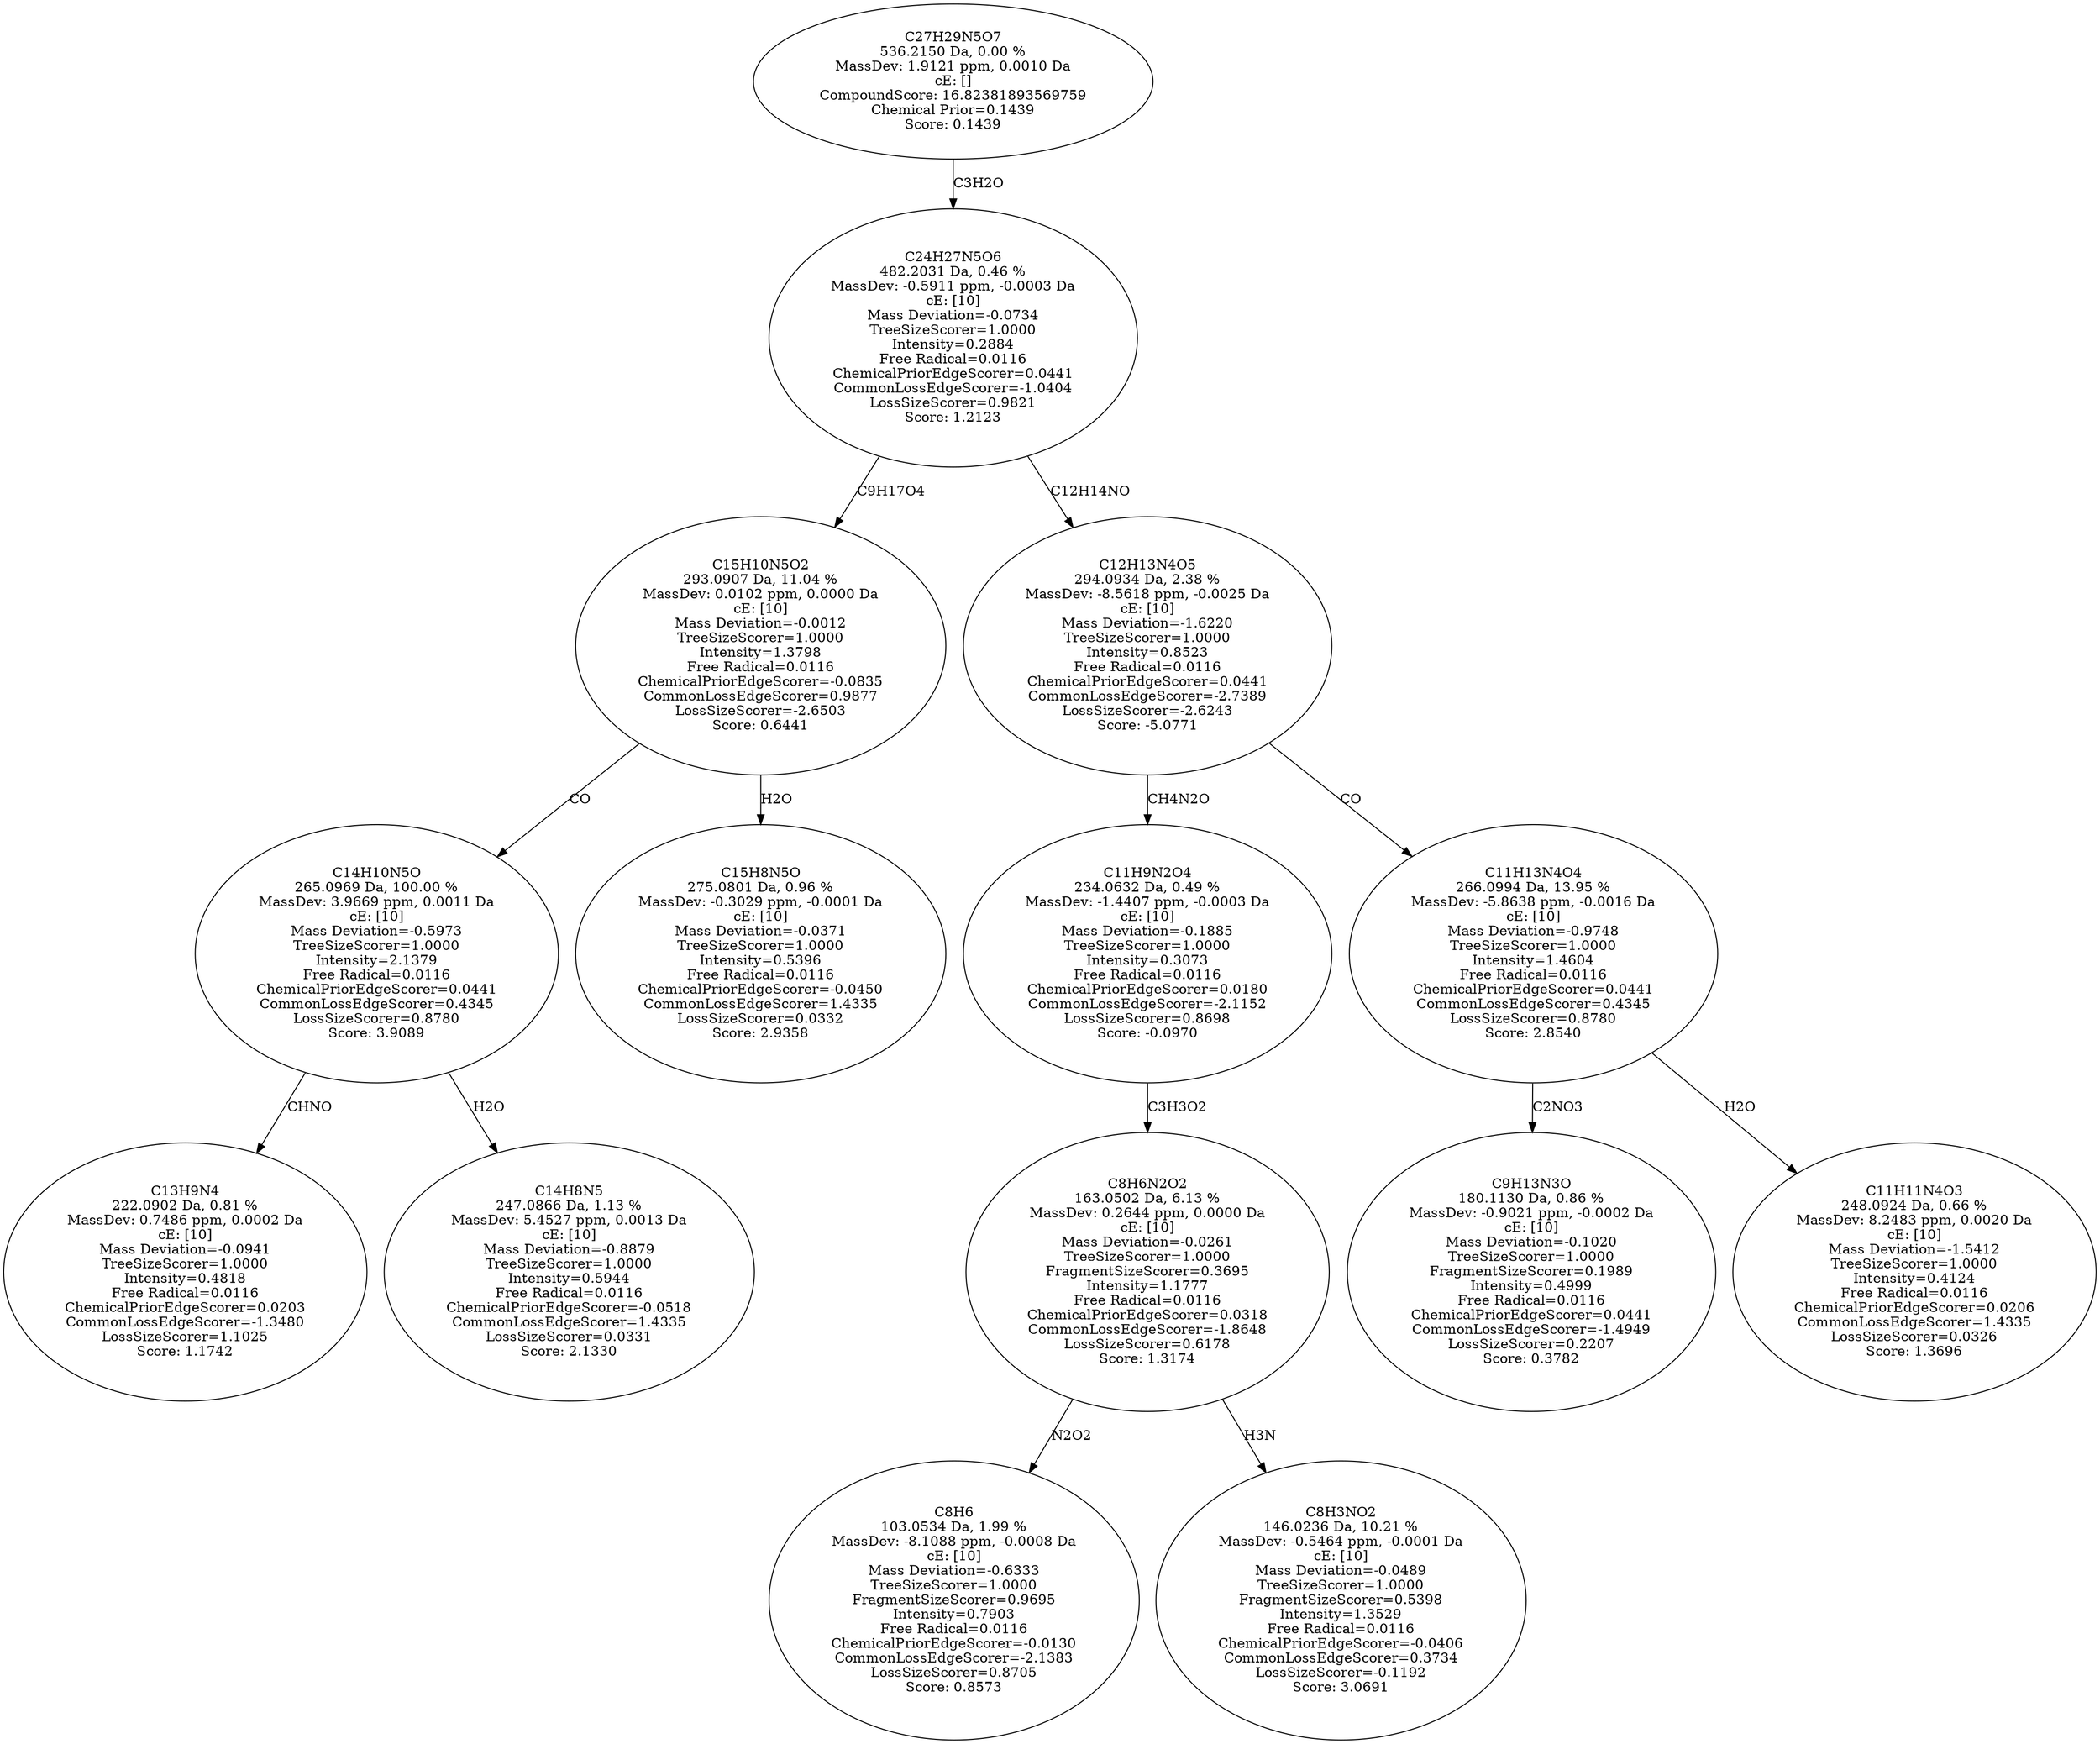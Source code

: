 strict digraph {
v1 [label="C13H9N4\n222.0902 Da, 0.81 %\nMassDev: 0.7486 ppm, 0.0002 Da\ncE: [10]\nMass Deviation=-0.0941\nTreeSizeScorer=1.0000\nIntensity=0.4818\nFree Radical=0.0116\nChemicalPriorEdgeScorer=0.0203\nCommonLossEdgeScorer=-1.3480\nLossSizeScorer=1.1025\nScore: 1.1742"];
v2 [label="C14H8N5\n247.0866 Da, 1.13 %\nMassDev: 5.4527 ppm, 0.0013 Da\ncE: [10]\nMass Deviation=-0.8879\nTreeSizeScorer=1.0000\nIntensity=0.5944\nFree Radical=0.0116\nChemicalPriorEdgeScorer=-0.0518\nCommonLossEdgeScorer=1.4335\nLossSizeScorer=0.0331\nScore: 2.1330"];
v3 [label="C14H10N5O\n265.0969 Da, 100.00 %\nMassDev: 3.9669 ppm, 0.0011 Da\ncE: [10]\nMass Deviation=-0.5973\nTreeSizeScorer=1.0000\nIntensity=2.1379\nFree Radical=0.0116\nChemicalPriorEdgeScorer=0.0441\nCommonLossEdgeScorer=0.4345\nLossSizeScorer=0.8780\nScore: 3.9089"];
v4 [label="C15H8N5O\n275.0801 Da, 0.96 %\nMassDev: -0.3029 ppm, -0.0001 Da\ncE: [10]\nMass Deviation=-0.0371\nTreeSizeScorer=1.0000\nIntensity=0.5396\nFree Radical=0.0116\nChemicalPriorEdgeScorer=-0.0450\nCommonLossEdgeScorer=1.4335\nLossSizeScorer=0.0332\nScore: 2.9358"];
v5 [label="C15H10N5O2\n293.0907 Da, 11.04 %\nMassDev: 0.0102 ppm, 0.0000 Da\ncE: [10]\nMass Deviation=-0.0012\nTreeSizeScorer=1.0000\nIntensity=1.3798\nFree Radical=0.0116\nChemicalPriorEdgeScorer=-0.0835\nCommonLossEdgeScorer=0.9877\nLossSizeScorer=-2.6503\nScore: 0.6441"];
v6 [label="C8H6\n103.0534 Da, 1.99 %\nMassDev: -8.1088 ppm, -0.0008 Da\ncE: [10]\nMass Deviation=-0.6333\nTreeSizeScorer=1.0000\nFragmentSizeScorer=0.9695\nIntensity=0.7903\nFree Radical=0.0116\nChemicalPriorEdgeScorer=-0.0130\nCommonLossEdgeScorer=-2.1383\nLossSizeScorer=0.8705\nScore: 0.8573"];
v7 [label="C8H3NO2\n146.0236 Da, 10.21 %\nMassDev: -0.5464 ppm, -0.0001 Da\ncE: [10]\nMass Deviation=-0.0489\nTreeSizeScorer=1.0000\nFragmentSizeScorer=0.5398\nIntensity=1.3529\nFree Radical=0.0116\nChemicalPriorEdgeScorer=-0.0406\nCommonLossEdgeScorer=0.3734\nLossSizeScorer=-0.1192\nScore: 3.0691"];
v8 [label="C8H6N2O2\n163.0502 Da, 6.13 %\nMassDev: 0.2644 ppm, 0.0000 Da\ncE: [10]\nMass Deviation=-0.0261\nTreeSizeScorer=1.0000\nFragmentSizeScorer=0.3695\nIntensity=1.1777\nFree Radical=0.0116\nChemicalPriorEdgeScorer=0.0318\nCommonLossEdgeScorer=-1.8648\nLossSizeScorer=0.6178\nScore: 1.3174"];
v9 [label="C11H9N2O4\n234.0632 Da, 0.49 %\nMassDev: -1.4407 ppm, -0.0003 Da\ncE: [10]\nMass Deviation=-0.1885\nTreeSizeScorer=1.0000\nIntensity=0.3073\nFree Radical=0.0116\nChemicalPriorEdgeScorer=0.0180\nCommonLossEdgeScorer=-2.1152\nLossSizeScorer=0.8698\nScore: -0.0970"];
v10 [label="C9H13N3O\n180.1130 Da, 0.86 %\nMassDev: -0.9021 ppm, -0.0002 Da\ncE: [10]\nMass Deviation=-0.1020\nTreeSizeScorer=1.0000\nFragmentSizeScorer=0.1989\nIntensity=0.4999\nFree Radical=0.0116\nChemicalPriorEdgeScorer=0.0441\nCommonLossEdgeScorer=-1.4949\nLossSizeScorer=0.2207\nScore: 0.3782"];
v11 [label="C11H11N4O3\n248.0924 Da, 0.66 %\nMassDev: 8.2483 ppm, 0.0020 Da\ncE: [10]\nMass Deviation=-1.5412\nTreeSizeScorer=1.0000\nIntensity=0.4124\nFree Radical=0.0116\nChemicalPriorEdgeScorer=0.0206\nCommonLossEdgeScorer=1.4335\nLossSizeScorer=0.0326\nScore: 1.3696"];
v12 [label="C11H13N4O4\n266.0994 Da, 13.95 %\nMassDev: -5.8638 ppm, -0.0016 Da\ncE: [10]\nMass Deviation=-0.9748\nTreeSizeScorer=1.0000\nIntensity=1.4604\nFree Radical=0.0116\nChemicalPriorEdgeScorer=0.0441\nCommonLossEdgeScorer=0.4345\nLossSizeScorer=0.8780\nScore: 2.8540"];
v13 [label="C12H13N4O5\n294.0934 Da, 2.38 %\nMassDev: -8.5618 ppm, -0.0025 Da\ncE: [10]\nMass Deviation=-1.6220\nTreeSizeScorer=1.0000\nIntensity=0.8523\nFree Radical=0.0116\nChemicalPriorEdgeScorer=0.0441\nCommonLossEdgeScorer=-2.7389\nLossSizeScorer=-2.6243\nScore: -5.0771"];
v14 [label="C24H27N5O6\n482.2031 Da, 0.46 %\nMassDev: -0.5911 ppm, -0.0003 Da\ncE: [10]\nMass Deviation=-0.0734\nTreeSizeScorer=1.0000\nIntensity=0.2884\nFree Radical=0.0116\nChemicalPriorEdgeScorer=0.0441\nCommonLossEdgeScorer=-1.0404\nLossSizeScorer=0.9821\nScore: 1.2123"];
v15 [label="C27H29N5O7\n536.2150 Da, 0.00 %\nMassDev: 1.9121 ppm, 0.0010 Da\ncE: []\nCompoundScore: 16.82381893569759\nChemical Prior=0.1439\nScore: 0.1439"];
v3 -> v1 [label="CHNO"];
v3 -> v2 [label="H2O"];
v5 -> v3 [label="CO"];
v5 -> v4 [label="H2O"];
v14 -> v5 [label="C9H17O4"];
v8 -> v6 [label="N2O2"];
v8 -> v7 [label="H3N"];
v9 -> v8 [label="C3H3O2"];
v13 -> v9 [label="CH4N2O"];
v12 -> v10 [label="C2NO3"];
v12 -> v11 [label="H2O"];
v13 -> v12 [label="CO"];
v14 -> v13 [label="C12H14NO"];
v15 -> v14 [label="C3H2O"];
}